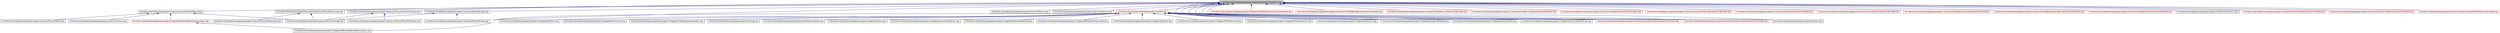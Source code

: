 digraph G
{
  edge [fontname="Helvetica",fontsize="10",labelfontname="Helvetica",labelfontsize="10"];
  node [fontname="Helvetica",fontsize="10",shape=record];
  Node1 [label="/home/travis/build/espressopp/espressopp/src/interaction/Interaction.hpp",height=0.2,width=0.4,color="black", fillcolor="grey75", style="filled" fontcolor="black"];
  Node1 -> Node2 [dir="back",color="midnightblue",fontsize="10",style="solid",fontname="Helvetica"];
  Node2 [label="/home/travis/build/espressopp/espressopp/src/analysis/PressureTensor.hpp",height=0.2,width=0.4,color="black", fillcolor="white", style="filled",URL="$PressureTensor_8hpp.html"];
  Node2 -> Node3 [dir="back",color="midnightblue",fontsize="10",style="solid",fontname="Helvetica"];
  Node3 [label="/home/travis/build/espressopp/espressopp/src/analysis/bindings.cpp",height=0.2,width=0.4,color="black", fillcolor="white", style="filled",URL="$analysis_2bindings_8cpp.html"];
  Node2 -> Node4 [dir="back",color="midnightblue",fontsize="10",style="solid",fontname="Helvetica"];
  Node4 [label="/home/travis/build/espressopp/espressopp/src/analysis/PressureTensor.cpp",height=0.2,width=0.4,color="black", fillcolor="white", style="filled",URL="$PressureTensor_8cpp.html"];
  Node2 -> Node5 [dir="back",color="midnightblue",fontsize="10",style="solid",fontname="Helvetica"];
  Node5 [label="/home/travis/build/espressopp/espressopp/src/analysis/Viscosity.cpp",height=0.2,width=0.4,color="black", fillcolor="white", style="filled",URL="$Viscosity_8cpp.html"];
  Node2 -> Node6 [dir="back",color="midnightblue",fontsize="10",style="solid",fontname="Helvetica"];
  Node6 [label="/home/travis/build/espressopp/espressopp/src/integrator/BerendsenBarostatAnisotropic.hpp",height=0.2,width=0.4,color="red", fillcolor="white", style="filled",URL="$BerendsenBarostatAnisotropic_8hpp.html"];
  Node6 -> Node7 [dir="back",color="midnightblue",fontsize="10",style="solid",fontname="Helvetica"];
  Node7 [label="/home/travis/build/espressopp/espressopp/src/integrator/BerendsenBarostatAnisotropic.cpp",height=0.2,width=0.4,color="black", fillcolor="white", style="filled",URL="$BerendsenBarostatAnisotropic_8cpp.html"];
  Node1 -> Node8 [dir="back",color="midnightblue",fontsize="10",style="solid",fontname="Helvetica"];
  Node8 [label="/home/travis/build/espressopp/espressopp/src/analysis/PressureTensorLayer.hpp",height=0.2,width=0.4,color="black", fillcolor="white", style="filled",URL="$PressureTensorLayer_8hpp.html"];
  Node8 -> Node3 [dir="back",color="midnightblue",fontsize="10",style="solid",fontname="Helvetica"];
  Node8 -> Node9 [dir="back",color="midnightblue",fontsize="10",style="solid",fontname="Helvetica"];
  Node9 [label="/home/travis/build/espressopp/espressopp/src/analysis/PressureTensorLayer.cpp",height=0.2,width=0.4,color="black", fillcolor="white", style="filled",URL="$PressureTensorLayer_8cpp.html"];
  Node1 -> Node10 [dir="back",color="midnightblue",fontsize="10",style="solid",fontname="Helvetica"];
  Node10 [label="/home/travis/build/espressopp/espressopp/src/analysis/PressureTensorMultiLayer.hpp",height=0.2,width=0.4,color="black", fillcolor="white", style="filled",URL="$PressureTensorMultiLayer_8hpp.html"];
  Node10 -> Node3 [dir="back",color="midnightblue",fontsize="10",style="solid",fontname="Helvetica"];
  Node10 -> Node11 [dir="back",color="midnightblue",fontsize="10",style="solid",fontname="Helvetica"];
  Node11 [label="/home/travis/build/espressopp/espressopp/src/analysis/PressureTensorMultiLayer.cpp",height=0.2,width=0.4,color="black", fillcolor="white", style="filled",URL="$PressureTensorMultiLayer_8cpp.html"];
  Node1 -> Node12 [dir="back",color="midnightblue",fontsize="10",style="solid",fontname="Helvetica"];
  Node12 [label="/home/travis/build/espressopp/espressopp/src/analysis/PotentialEnergy.hpp",height=0.2,width=0.4,color="black", fillcolor="white", style="filled",URL="$PotentialEnergy_8hpp.html"];
  Node12 -> Node3 [dir="back",color="midnightblue",fontsize="10",style="solid",fontname="Helvetica"];
  Node12 -> Node13 [dir="back",color="midnightblue",fontsize="10",style="solid",fontname="Helvetica"];
  Node13 [label="/home/travis/build/espressopp/espressopp/src/analysis/PotentialEnergy.cpp",height=0.2,width=0.4,color="black", fillcolor="white", style="filled",URL="$PotentialEnergy_8cpp.html"];
  Node1 -> Node13 [dir="back",color="midnightblue",fontsize="10",style="solid",fontname="Helvetica"];
  Node1 -> Node14 [dir="back",color="midnightblue",fontsize="10",style="solid",fontname="Helvetica"];
  Node14 [label="/home/travis/build/espressopp/espressopp/src/analysis/Pressure.cpp",height=0.2,width=0.4,color="black", fillcolor="white", style="filled",URL="$Pressure_8cpp.html"];
  Node1 -> Node15 [dir="back",color="midnightblue",fontsize="10",style="solid",fontname="Helvetica"];
  Node15 [label="/home/travis/build/espressopp/espressopp/src/analysis/XPressure.cpp",height=0.2,width=0.4,color="black", fillcolor="white", style="filled",URL="$XPressure_8cpp.html"];
  Node1 -> Node16 [dir="back",color="midnightblue",fontsize="10",style="solid",fontname="Helvetica"];
  Node16 [label="/home/travis/build/espressopp/espressopp/src/System.hpp",height=0.2,width=0.4,color="red", fillcolor="white", style="filled",URL="$System_8hpp.html"];
  Node16 -> Node17 [dir="back",color="midnightblue",fontsize="10",style="solid",fontname="Helvetica"];
  Node17 [label="/home/travis/build/espressopp/espressopp/src/bindings.cpp",height=0.2,width=0.4,color="black", fillcolor="white", style="filled",URL="$bindings_8cpp.html"];
  Node16 -> Node18 [dir="back",color="midnightblue",fontsize="10",style="solid",fontname="Helvetica"];
  Node18 [label="/home/travis/build/espressopp/espressopp/src/FixedTupleListAdress.cpp",height=0.2,width=0.4,color="black", fillcolor="white", style="filled",URL="$FixedTupleListAdress_8cpp.html"];
  Node16 -> Node19 [dir="back",color="midnightblue",fontsize="10",style="solid",fontname="Helvetica"];
  Node19 [label="/home/travis/build/espressopp/espressopp/src/integrator/Adress.cpp",height=0.2,width=0.4,color="black", fillcolor="white", style="filled",URL="$Adress_8cpp.html"];
  Node16 -> Node20 [dir="back",color="midnightblue",fontsize="10",style="solid",fontname="Helvetica"];
  Node20 [label="/home/travis/build/espressopp/espressopp/src/integrator/AssociationReaction.cpp",height=0.2,width=0.4,color="black", fillcolor="white", style="filled",URL="$AssociationReaction_8cpp.html"];
  Node16 -> Node21 [dir="back",color="midnightblue",fontsize="10",style="solid",fontname="Helvetica"];
  Node21 [label="/home/travis/build/espressopp/espressopp/src/integrator/BerendsenBarostat.cpp",height=0.2,width=0.4,color="black", fillcolor="white", style="filled",URL="$BerendsenBarostat_8cpp.html"];
  Node16 -> Node7 [dir="back",color="midnightblue",fontsize="10",style="solid",fontname="Helvetica"];
  Node16 -> Node22 [dir="back",color="midnightblue",fontsize="10",style="solid",fontname="Helvetica"];
  Node22 [label="/home/travis/build/espressopp/espressopp/src/integrator/BerendsenThermostat.cpp",height=0.2,width=0.4,color="black", fillcolor="white", style="filled",URL="$BerendsenThermostat_8cpp.html"];
  Node16 -> Node23 [dir="back",color="midnightblue",fontsize="10",style="solid",fontname="Helvetica"];
  Node23 [label="/home/travis/build/espressopp/espressopp/src/integrator/CapForce.cpp",height=0.2,width=0.4,color="black", fillcolor="white", style="filled",URL="$CapForce_8cpp.html"];
  Node16 -> Node24 [dir="back",color="midnightblue",fontsize="10",style="solid",fontname="Helvetica"];
  Node24 [label="/home/travis/build/espressopp/espressopp/src/integrator/DPDThermostat.cpp",height=0.2,width=0.4,color="black", fillcolor="white", style="filled",URL="$DPDThermostat_8cpp.html"];
  Node16 -> Node25 [dir="back",color="midnightblue",fontsize="10",style="solid",fontname="Helvetica"];
  Node25 [label="/home/travis/build/espressopp/espressopp/src/integrator/EmptyExtension.cpp",height=0.2,width=0.4,color="black", fillcolor="white", style="filled",URL="$EmptyExtension_8cpp.html"];
  Node16 -> Node26 [dir="back",color="midnightblue",fontsize="10",style="solid",fontname="Helvetica"];
  Node26 [label="/home/travis/build/espressopp/espressopp/src/integrator/Extension.cpp",height=0.2,width=0.4,color="black", fillcolor="white", style="filled",URL="$Extension_8cpp.html"];
  Node16 -> Node27 [dir="back",color="midnightblue",fontsize="10",style="solid",fontname="Helvetica"];
  Node27 [label="/home/travis/build/espressopp/espressopp/src/integrator/ExtForce.cpp",height=0.2,width=0.4,color="black", fillcolor="white", style="filled",URL="$ExtForce_8cpp.html"];
  Node16 -> Node28 [dir="back",color="midnightblue",fontsize="10",style="solid",fontname="Helvetica"];
  Node28 [label="/home/travis/build/espressopp/espressopp/src/integrator/FixPositions.cpp",height=0.2,width=0.4,color="black", fillcolor="white", style="filled",URL="$FixPositions_8cpp.html"];
  Node16 -> Node29 [dir="back",color="midnightblue",fontsize="10",style="solid",fontname="Helvetica"];
  Node29 [label="/home/travis/build/espressopp/espressopp/src/integrator/FreeEnergyCompensation.cpp",height=0.2,width=0.4,color="black", fillcolor="white", style="filled",URL="$FreeEnergyCompensation_8cpp.html"];
  Node16 -> Node30 [dir="back",color="midnightblue",fontsize="10",style="solid",fontname="Helvetica"];
  Node30 [label="/home/travis/build/espressopp/espressopp/src/integrator/LangevinBarostat.cpp",height=0.2,width=0.4,color="black", fillcolor="white", style="filled",URL="$LangevinBarostat_8cpp.html"];
  Node16 -> Node31 [dir="back",color="midnightblue",fontsize="10",style="solid",fontname="Helvetica"];
  Node31 [label="/home/travis/build/espressopp/espressopp/src/integrator/VelocityVerlet.cpp",height=0.2,width=0.4,color="black", fillcolor="white", style="filled",URL="$VelocityVerlet_8cpp.html"];
  Node16 -> Node32 [dir="back",color="midnightblue",fontsize="10",style="solid",fontname="Helvetica"];
  Node32 [label="/home/travis/build/espressopp/espressopp/src/integrator/VelocityVerletOnGroup.cpp",height=0.2,width=0.4,color="black", fillcolor="white", style="filled",URL="$VelocityVerletOnGroup_8cpp.html"];
  Node16 -> Node33 [dir="back",color="midnightblue",fontsize="10",style="solid",fontname="Helvetica"];
  Node33 [label="/home/travis/build/espressopp/espressopp/src/interaction/VerletListAdressInteractionTemplate.hpp",height=0.2,width=0.4,color="red", fillcolor="white", style="filled",URL="$VerletListAdressInteractionTemplate_8hpp.html"];
  Node16 -> Node34 [dir="back",color="midnightblue",fontsize="10",style="solid",fontname="Helvetica"];
  Node34 [label="/home/travis/build/espressopp/espressopp/src/interaction/VerletListHadressInteractionTemplate.hpp",height=0.2,width=0.4,color="red", fillcolor="white", style="filled",URL="$VerletListHadressInteractionTemplate_8hpp.html"];
  Node16 -> Node35 [dir="back",color="midnightblue",fontsize="10",style="solid",fontname="Helvetica"];
  Node35 [label="/home/travis/build/espressopp/espressopp/src/System.cpp",height=0.2,width=0.4,color="black", fillcolor="white", style="filled",URL="$System_8cpp.html"];
  Node1 -> Node30 [dir="back",color="midnightblue",fontsize="10",style="solid",fontname="Helvetica"];
  Node1 -> Node31 [dir="back",color="midnightblue",fontsize="10",style="solid",fontname="Helvetica"];
  Node1 -> Node32 [dir="back",color="midnightblue",fontsize="10",style="solid",fontname="Helvetica"];
  Node1 -> Node36 [dir="back",color="midnightblue",fontsize="10",style="solid",fontname="Helvetica"];
  Node36 [label="/home/travis/build/espressopp/espressopp/src/interaction/FixedTripleListInteractionTemplate.hpp",height=0.2,width=0.4,color="red", fillcolor="white", style="filled",URL="$FixedTripleListInteractionTemplate_8hpp.html"];
  Node1 -> Node37 [dir="back",color="midnightblue",fontsize="10",style="solid",fontname="Helvetica"];
  Node37 [label="/home/travis/build/espressopp/espressopp/src/interaction/FixedTripleAngleListInteractionTemplate.hpp",height=0.2,width=0.4,color="red", fillcolor="white", style="filled",URL="$FixedTripleAngleListInteractionTemplate_8hpp.html"];
  Node1 -> Node38 [dir="back",color="midnightblue",fontsize="10",style="solid",fontname="Helvetica"];
  Node38 [label="/home/travis/build/espressopp/espressopp/src/interaction/FixedPairListInteractionTemplate.hpp",height=0.2,width=0.4,color="red", fillcolor="white", style="filled",URL="$FixedPairListInteractionTemplate_8hpp.html"];
  Node1 -> Node39 [dir="back",color="midnightblue",fontsize="10",style="solid",fontname="Helvetica"];
  Node39 [label="/home/travis/build/espressopp/espressopp/src/interaction/FixedPairListTypesInteractionTemplate.hpp",height=0.2,width=0.4,color="red", fillcolor="white", style="filled",URL="$FixedPairListTypesInteractionTemplate_8hpp.html"];
  Node1 -> Node40 [dir="back",color="midnightblue",fontsize="10",style="solid",fontname="Helvetica"];
  Node40 [label="/home/travis/build/espressopp/espressopp/src/interaction/SingleParticleInteractionTemplate.hpp",height=0.2,width=0.4,color="red", fillcolor="white", style="filled",URL="$SingleParticleInteractionTemplate_8hpp.html"];
  Node1 -> Node41 [dir="back",color="midnightblue",fontsize="10",style="solid",fontname="Helvetica"];
  Node41 [label="/home/travis/build/espressopp/espressopp/src/interaction/CellListAllParticlesInteractionTemplate.hpp",height=0.2,width=0.4,color="red", fillcolor="white", style="filled",URL="$CellListAllParticlesInteractionTemplate_8hpp.html"];
  Node1 -> Node42 [dir="back",color="midnightblue",fontsize="10",style="solid",fontname="Helvetica"];
  Node42 [label="/home/travis/build/espressopp/espressopp/src/interaction/VerletListInteractionTemplate.hpp",height=0.2,width=0.4,color="red", fillcolor="white", style="filled",URL="$VerletListInteractionTemplate_8hpp.html"];
  Node1 -> Node33 [dir="back",color="midnightblue",fontsize="10",style="solid",fontname="Helvetica"];
  Node1 -> Node34 [dir="back",color="midnightblue",fontsize="10",style="solid",fontname="Helvetica"];
  Node1 -> Node43 [dir="back",color="midnightblue",fontsize="10",style="solid",fontname="Helvetica"];
  Node43 [label="/home/travis/build/espressopp/espressopp/src/interaction/CellListAllPairsInteractionTemplate.hpp",height=0.2,width=0.4,color="red", fillcolor="white", style="filled",URL="$CellListAllPairsInteractionTemplate_8hpp.html"];
  Node1 -> Node44 [dir="back",color="midnightblue",fontsize="10",style="solid",fontname="Helvetica"];
  Node44 [label="/home/travis/build/espressopp/espressopp/src/interaction/FixedQuadrupleListInteractionTemplate.hpp",height=0.2,width=0.4,color="red", fillcolor="white", style="filled",URL="$FixedQuadrupleListInteractionTemplate_8hpp.html"];
  Node1 -> Node45 [dir="back",color="midnightblue",fontsize="10",style="solid",fontname="Helvetica"];
  Node45 [label="/home/travis/build/espressopp/espressopp/src/interaction/FixedQuadrupleAngleListInteractionTemplate.hpp",height=0.2,width=0.4,color="red", fillcolor="white", style="filled",URL="$FixedQuadrupleAngleListInteractionTemplate_8hpp.html"];
  Node1 -> Node46 [dir="back",color="midnightblue",fontsize="10",style="solid",fontname="Helvetica"];
  Node46 [label="/home/travis/build/espressopp/espressopp/src/interaction/FixedPairDistListInteractionTemplate.hpp",height=0.2,width=0.4,color="red", fillcolor="white", style="filled",URL="$FixedPairDistListInteractionTemplate_8hpp.html"];
  Node1 -> Node47 [dir="back",color="midnightblue",fontsize="10",style="solid",fontname="Helvetica"];
  Node47 [label="/home/travis/build/espressopp/espressopp/src/interaction/Interaction.cpp",height=0.2,width=0.4,color="black", fillcolor="white", style="filled",URL="$Interaction_8cpp.html"];
  Node1 -> Node48 [dir="back",color="midnightblue",fontsize="10",style="solid",fontname="Helvetica"];
  Node48 [label="/home/travis/build/espressopp/espressopp/src/interaction/VerletListTripleInteractionTemplate.hpp",height=0.2,width=0.4,color="red", fillcolor="white", style="filled",URL="$VerletListTripleInteractionTemplate_8hpp.html"];
  Node1 -> Node49 [dir="back",color="midnightblue",fontsize="10",style="solid",fontname="Helvetica"];
  Node49 [label="/home/travis/build/espressopp/espressopp/src/interaction/VerletListVSphereInteractionTemplate.hpp",height=0.2,width=0.4,color="red", fillcolor="white", style="filled",URL="$VerletListVSphereInteractionTemplate_8hpp.html"];
  Node1 -> Node50 [dir="back",color="midnightblue",fontsize="10",style="solid",fontname="Helvetica"];
  Node50 [label="/home/travis/build/espressopp/espressopp/src/interaction/VSphereSelfInteractionTemplate.hpp",height=0.2,width=0.4,color="red", fillcolor="white", style="filled",URL="$VSphereSelfInteractionTemplate_8hpp.html"];
  Node1 -> Node35 [dir="back",color="midnightblue",fontsize="10",style="solid",fontname="Helvetica"];
}
